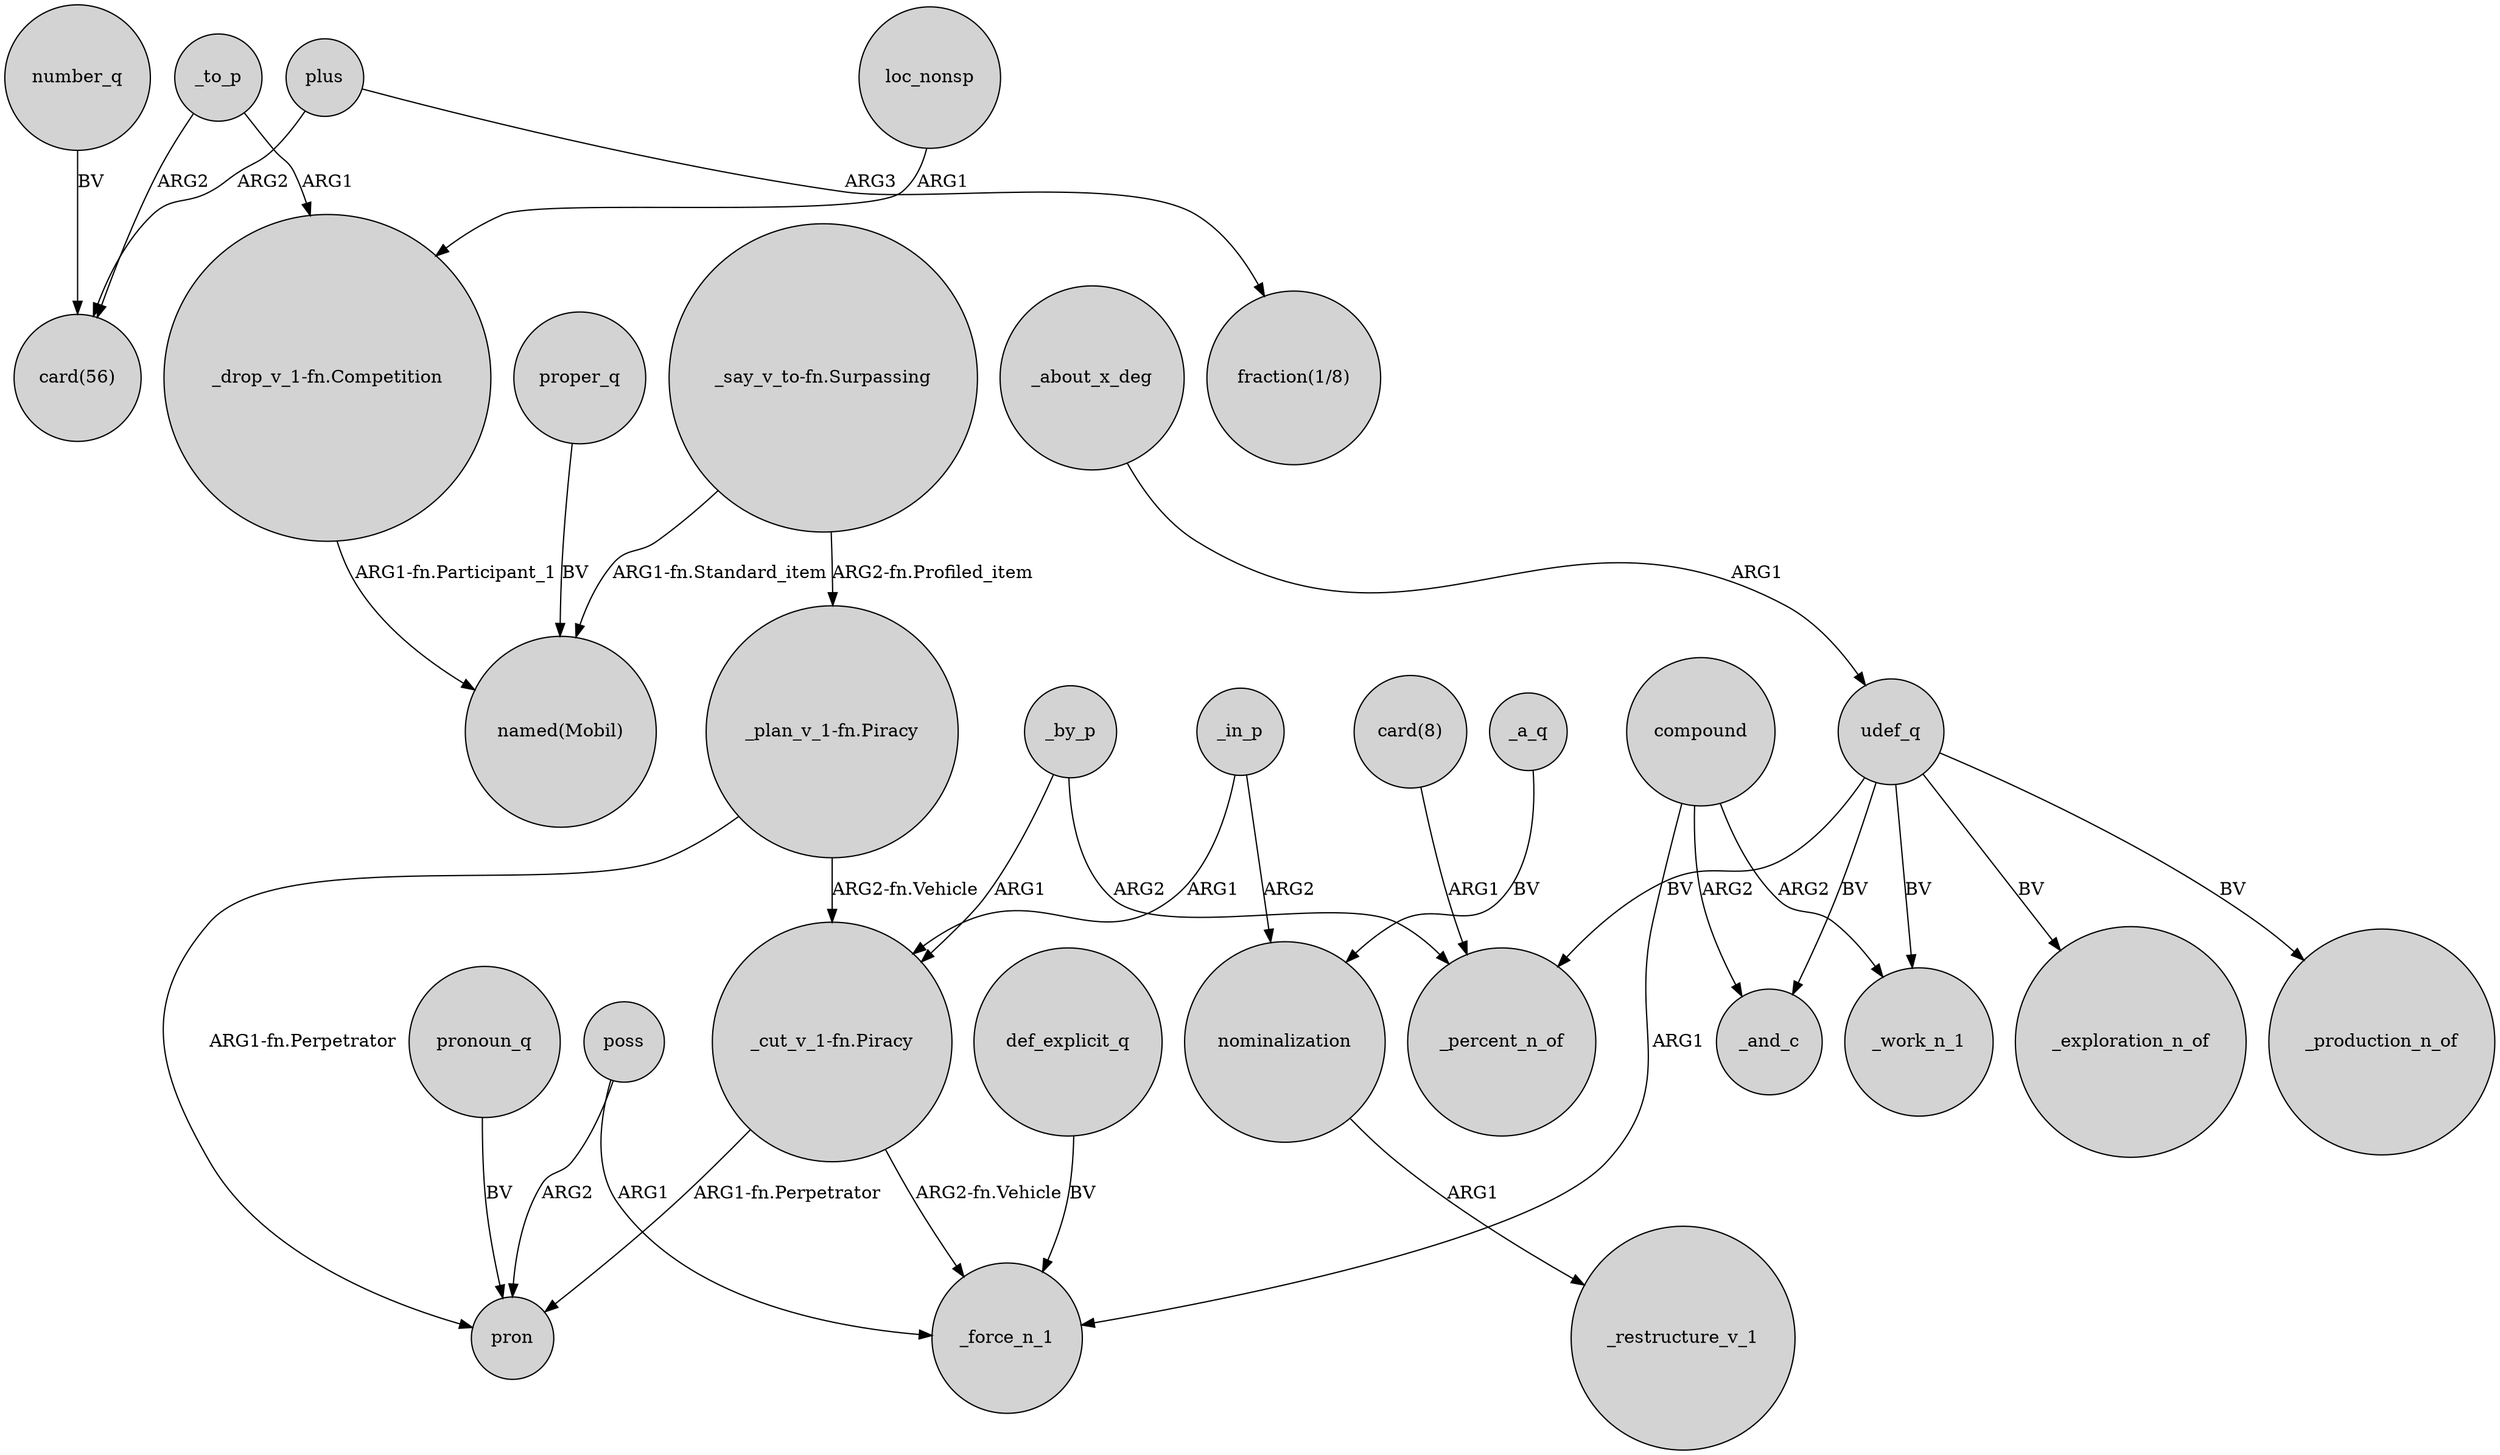 digraph {
	node [shape=circle style=filled]
	number_q -> "card(56)" [label=BV]
	_to_p -> "_drop_v_1-fn.Competition" [label=ARG1]
	_a_q -> nominalization [label=BV]
	_to_p -> "card(56)" [label=ARG2]
	_by_p -> _percent_n_of [label=ARG2]
	"_say_v_to-fn.Surpassing" -> "named(Mobil)" [label="ARG1-fn.Standard_item"]
	plus -> "fraction(1/8)" [label=ARG3]
	def_explicit_q -> _force_n_1 [label=BV]
	loc_nonsp -> "_drop_v_1-fn.Competition" [label=ARG1]
	compound -> _work_n_1 [label=ARG2]
	udef_q -> _work_n_1 [label=BV]
	"_cut_v_1-fn.Piracy" -> _force_n_1 [label="ARG2-fn.Vehicle"]
	"_plan_v_1-fn.Piracy" -> pron [label="ARG1-fn.Perpetrator"]
	"card(8)" -> _percent_n_of [label=ARG1]
	udef_q -> _and_c [label=BV]
	compound -> _force_n_1 [label=ARG1]
	compound -> _and_c [label=ARG2]
	proper_q -> "named(Mobil)" [label=BV]
	_about_x_deg -> udef_q [label=ARG1]
	pronoun_q -> pron [label=BV]
	poss -> pron [label=ARG2]
	nominalization -> _restructure_v_1 [label=ARG1]
	_in_p -> "_cut_v_1-fn.Piracy" [label=ARG1]
	plus -> "card(56)" [label=ARG2]
	udef_q -> _percent_n_of [label=BV]
	udef_q -> _exploration_n_of [label=BV]
	"_drop_v_1-fn.Competition" -> "named(Mobil)" [label="ARG1-fn.Participant_1"]
	_by_p -> "_cut_v_1-fn.Piracy" [label=ARG1]
	poss -> _force_n_1 [label=ARG1]
	_in_p -> nominalization [label=ARG2]
	"_plan_v_1-fn.Piracy" -> "_cut_v_1-fn.Piracy" [label="ARG2-fn.Vehicle"]
	"_say_v_to-fn.Surpassing" -> "_plan_v_1-fn.Piracy" [label="ARG2-fn.Profiled_item"]
	"_cut_v_1-fn.Piracy" -> pron [label="ARG1-fn.Perpetrator"]
	udef_q -> _production_n_of [label=BV]
}
